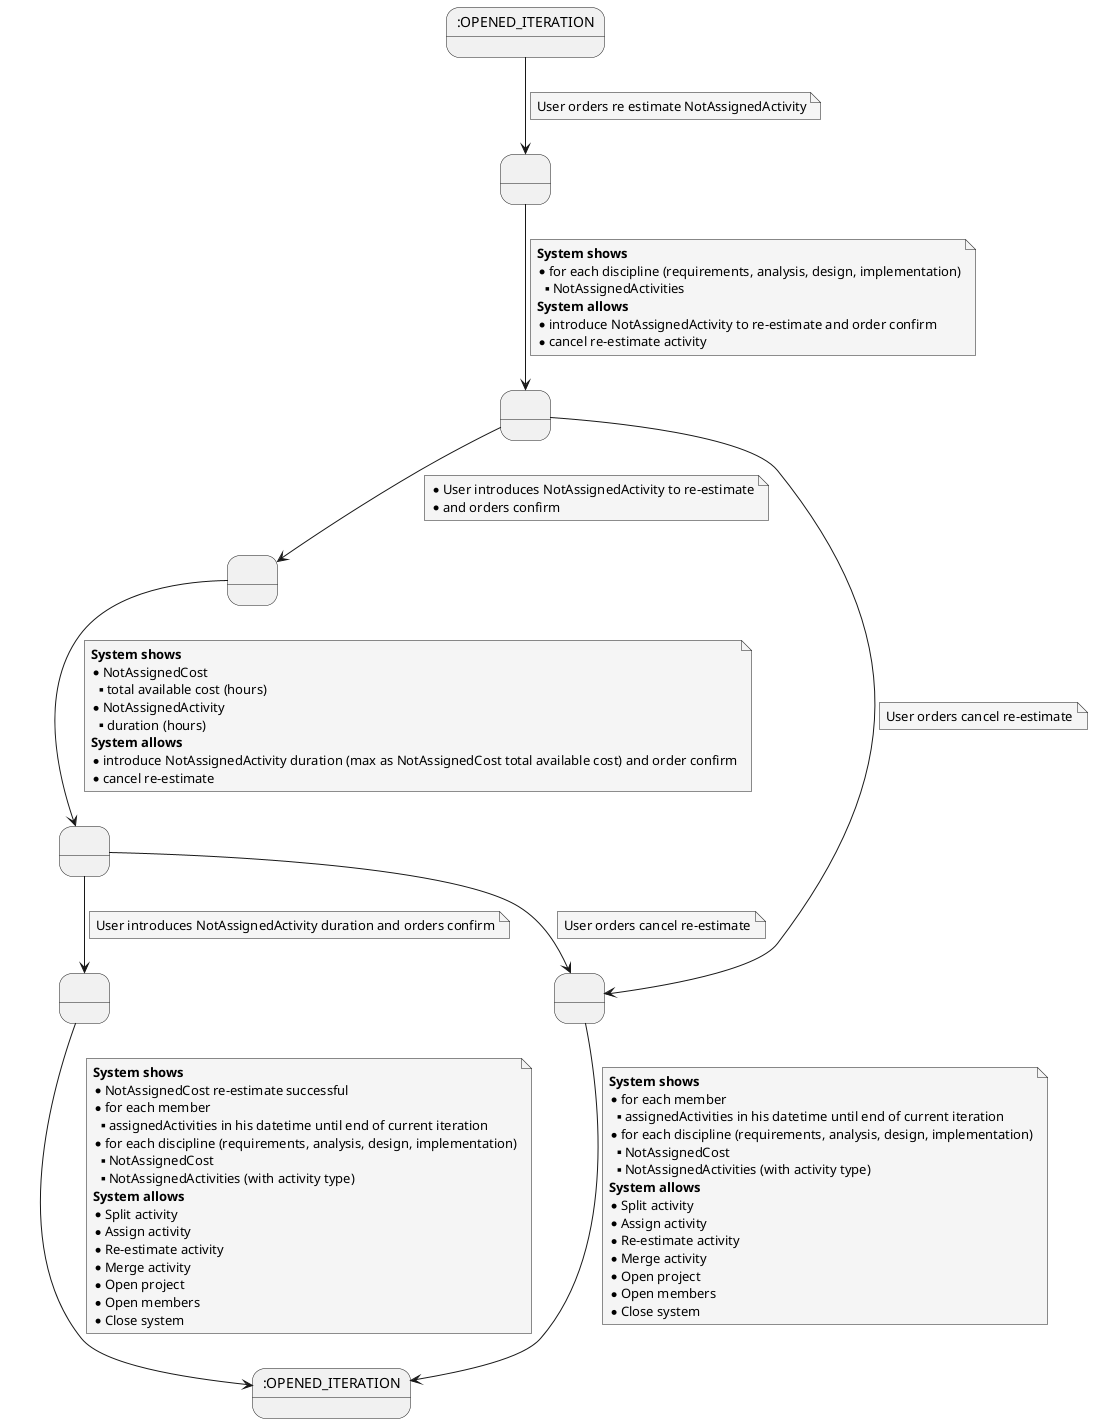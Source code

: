 @startuml

skinparam {
    NoteBackgroundColor #whiteSmoke
}

    state 2 as " "
    state 0 as " "
    state 4 as " "
    state 6 as " "
    state 8 as " "
    state 10 as " "
    state 5 as ":OPENED_ITERATION"
    state 13 as ":OPENED_ITERATION"

    5 --> 6
    note on link
        User orders re estimate NotAssignedActivity
    end note

    6 --> 2
    note on link
    <b>System shows</b>
    * for each discipline (requirements, analysis, design, implementation)
    ** NotAssignedActivities
    <b>System allows</b>
    * introduce NotAssignedActivity to re-estimate and order confirm
    * cancel re-estimate activity
    end note

    2 --> 10
    note on link
        User orders cancel re-estimate
    end note

    2 --> 4
    note on link
        * User introduces NotAssignedActivity to re-estimate
        * and orders confirm
    end note

    4 --> 0
    note on link
        <b>System shows</b>
        * NotAssignedCost
        ** total available cost (hours)
        * NotAssignedActivity
        ** duration (hours)
        <b>System allows</b>
        * introduce NotAssignedActivity duration (max as NotAssignedCost total available cost) and order confirm
        * cancel re-estimate
    end note

    0 --> 10
    note on link
        User orders cancel re-estimate
    end note

    0 --> 8
    note on link
        User introduces NotAssignedActivity duration and orders confirm
    end note

    10 --> 13
    note on link
         <b>System shows</b>
         * for each member
         **assignedActivities in his datetime until end of current iteration
         * for each discipline (requirements, analysis, design, implementation)
         ** NotAssignedCost
         ** NotAssignedActivities (with activity type)
         <b>System allows</b>
         * Split activity
         * Assign activity
         * Re-estimate activity
         * Merge activity
         * Open project
         * Open members
         * Close system
    end note

    8 --> 13
    note on link
        <b>System shows</b>
        * NotAssignedCost re-estimate successful
        * for each member
        **assignedActivities in his datetime until end of current iteration
        * for each discipline (requirements, analysis, design, implementation)
        ** NotAssignedCost
        ** NotAssignedActivities (with activity type)
        <b>System allows</b>
        * Split activity
        * Assign activity
        * Re-estimate activity
        * Merge activity
        * Open project
        * Open members
        * Close system
    end note

@enduml
